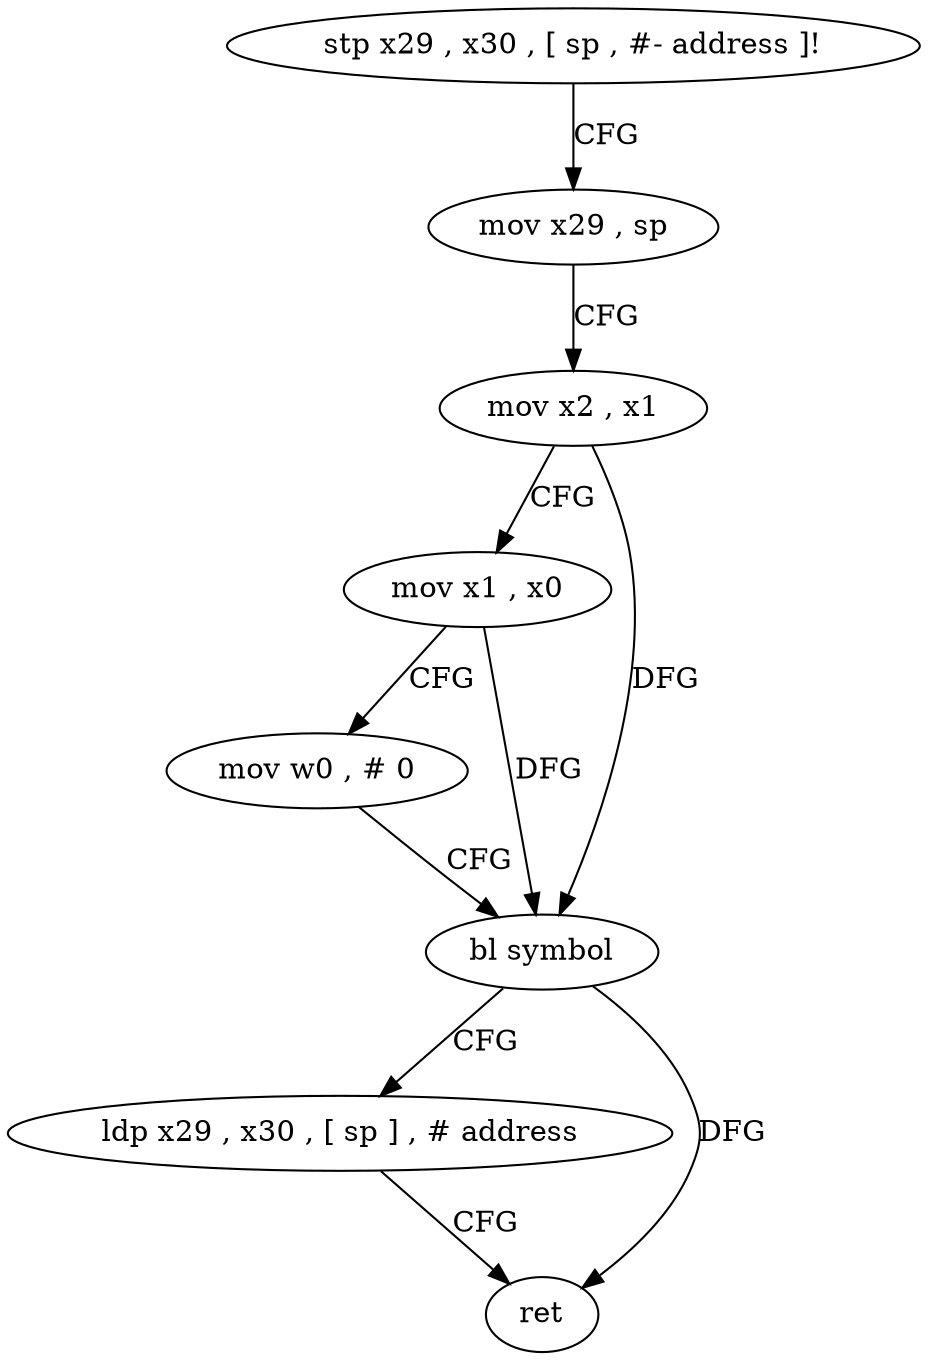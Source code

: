 digraph "func" {
"4318928" [label = "stp x29 , x30 , [ sp , #- address ]!" ]
"4318932" [label = "mov x29 , sp" ]
"4318936" [label = "mov x2 , x1" ]
"4318940" [label = "mov x1 , x0" ]
"4318944" [label = "mov w0 , # 0" ]
"4318948" [label = "bl symbol" ]
"4318952" [label = "ldp x29 , x30 , [ sp ] , # address" ]
"4318956" [label = "ret" ]
"4318928" -> "4318932" [ label = "CFG" ]
"4318932" -> "4318936" [ label = "CFG" ]
"4318936" -> "4318940" [ label = "CFG" ]
"4318936" -> "4318948" [ label = "DFG" ]
"4318940" -> "4318944" [ label = "CFG" ]
"4318940" -> "4318948" [ label = "DFG" ]
"4318944" -> "4318948" [ label = "CFG" ]
"4318948" -> "4318952" [ label = "CFG" ]
"4318948" -> "4318956" [ label = "DFG" ]
"4318952" -> "4318956" [ label = "CFG" ]
}
